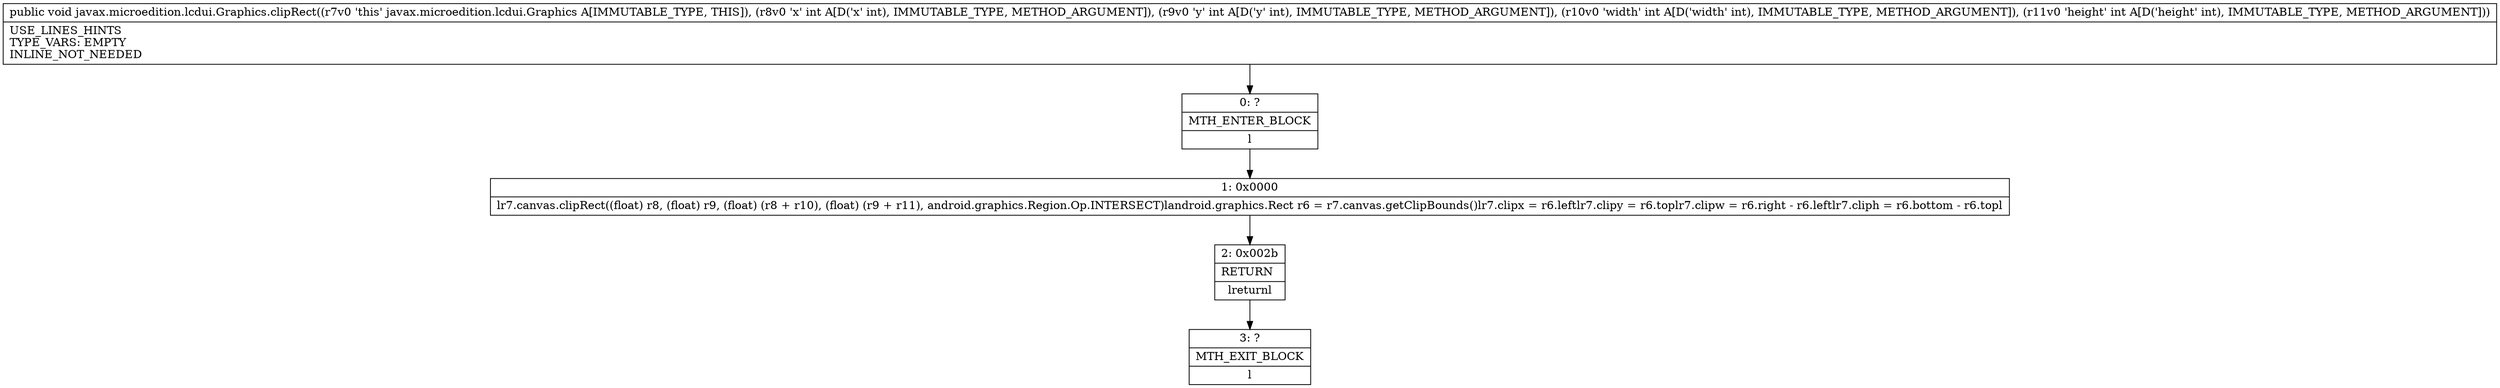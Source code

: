 digraph "CFG forjavax.microedition.lcdui.Graphics.clipRect(IIII)V" {
Node_0 [shape=record,label="{0\:\ ?|MTH_ENTER_BLOCK\l|l}"];
Node_1 [shape=record,label="{1\:\ 0x0000|lr7.canvas.clipRect((float) r8, (float) r9, (float) (r8 + r10), (float) (r9 + r11), android.graphics.Region.Op.INTERSECT)landroid.graphics.Rect r6 = r7.canvas.getClipBounds()lr7.clipx = r6.leftlr7.clipy = r6.toplr7.clipw = r6.right \- r6.leftlr7.cliph = r6.bottom \- r6.topl}"];
Node_2 [shape=record,label="{2\:\ 0x002b|RETURN\l|lreturnl}"];
Node_3 [shape=record,label="{3\:\ ?|MTH_EXIT_BLOCK\l|l}"];
MethodNode[shape=record,label="{public void javax.microedition.lcdui.Graphics.clipRect((r7v0 'this' javax.microedition.lcdui.Graphics A[IMMUTABLE_TYPE, THIS]), (r8v0 'x' int A[D('x' int), IMMUTABLE_TYPE, METHOD_ARGUMENT]), (r9v0 'y' int A[D('y' int), IMMUTABLE_TYPE, METHOD_ARGUMENT]), (r10v0 'width' int A[D('width' int), IMMUTABLE_TYPE, METHOD_ARGUMENT]), (r11v0 'height' int A[D('height' int), IMMUTABLE_TYPE, METHOD_ARGUMENT]))  | USE_LINES_HINTS\lTYPE_VARS: EMPTY\lINLINE_NOT_NEEDED\l}"];
MethodNode -> Node_0;
Node_0 -> Node_1;
Node_1 -> Node_2;
Node_2 -> Node_3;
}

